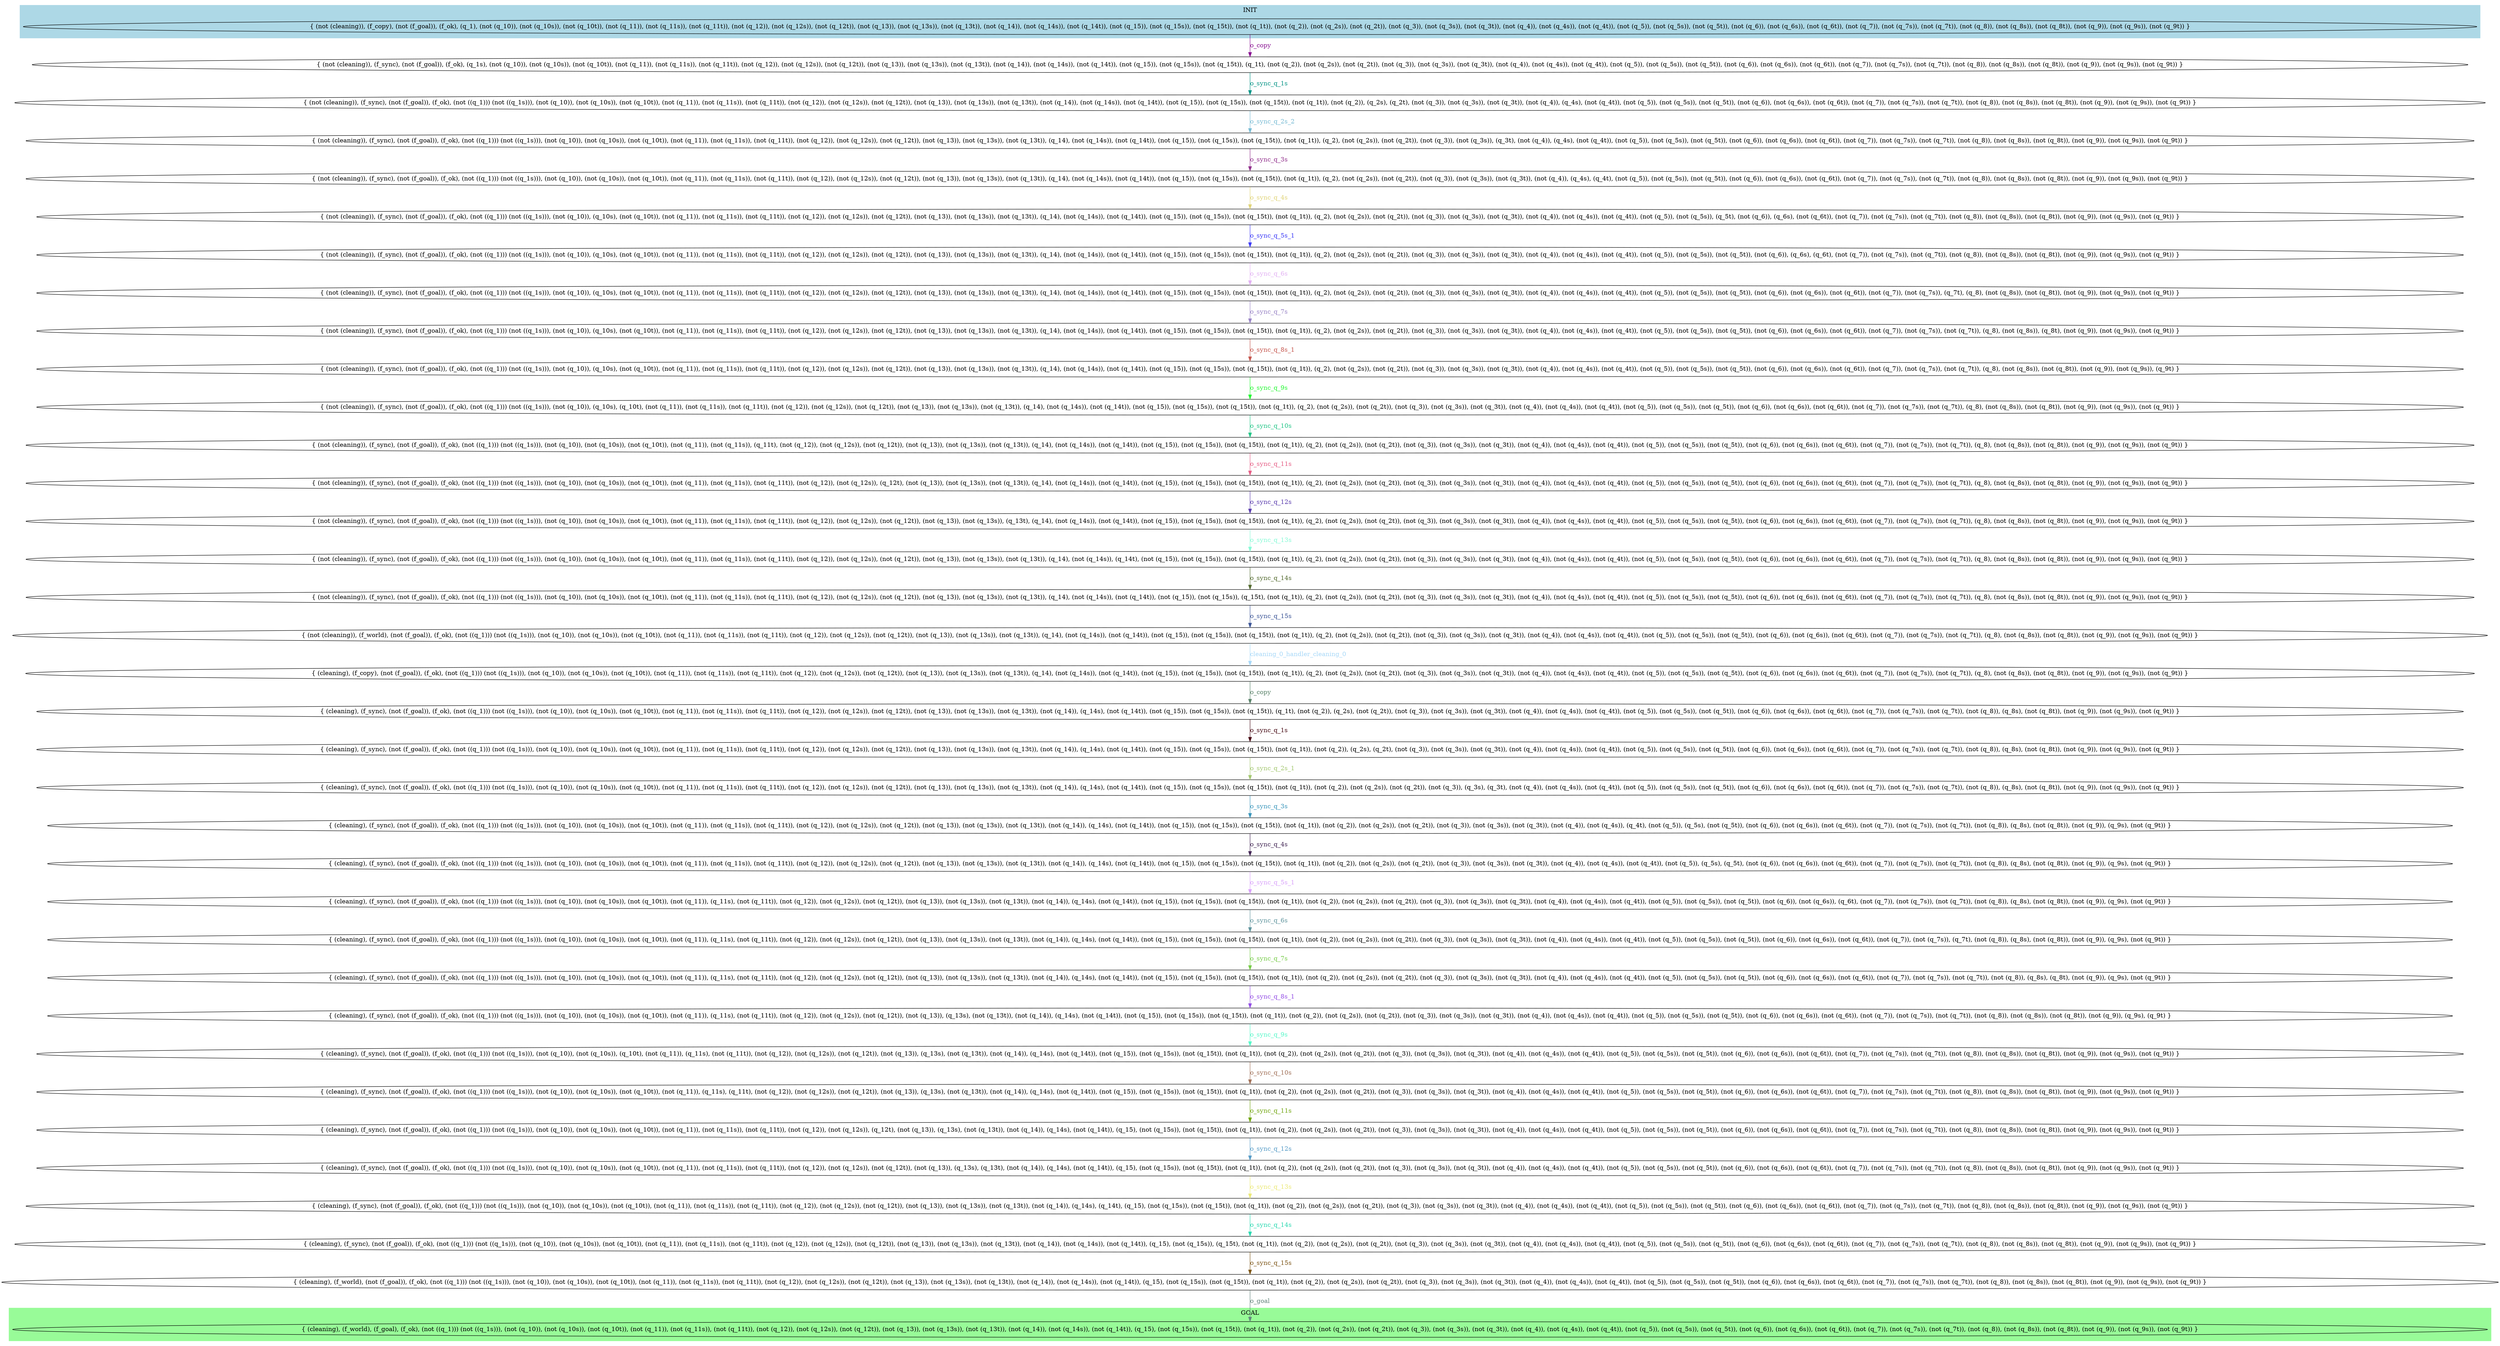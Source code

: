 digraph G {
0 [label="{ (not (cleaning)), (f_copy), (not (f_goal)), (f_ok), (q_1), (not (q_10)), (not (q_10s)), (not (q_10t)), (not (q_11)), (not (q_11s)), (not (q_11t)), (not (q_12)), (not (q_12s)), (not (q_12t)), (not (q_13)), (not (q_13s)), (not (q_13t)), (not (q_14)), (not (q_14s)), (not (q_14t)), (not (q_15)), (not (q_15s)), (not (q_15t)), (not (q_1t)), (not (q_2)), (not (q_2s)), (not (q_2t)), (not (q_3)), (not (q_3s)), (not (q_3t)), (not (q_4)), (not (q_4s)), (not (q_4t)), (not (q_5)), (not (q_5s)), (not (q_5t)), (not (q_6)), (not (q_6s)), (not (q_6t)), (not (q_7)), (not (q_7s)), (not (q_7t)), (not (q_8)), (not (q_8s)), (not (q_8t)), (not (q_9)), (not (q_9s)), (not (q_9t)) }"];
1 [label="{ (not (cleaning)), (f_sync), (not (f_goal)), (f_ok), (q_1s), (not (q_10)), (not (q_10s)), (not (q_10t)), (not (q_11)), (not (q_11s)), (not (q_11t)), (not (q_12)), (not (q_12s)), (not (q_12t)), (not (q_13)), (not (q_13s)), (not (q_13t)), (not (q_14)), (not (q_14s)), (not (q_14t)), (not (q_15)), (not (q_15s)), (not (q_15t)), (q_1t), (not (q_2)), (not (q_2s)), (not (q_2t)), (not (q_3)), (not (q_3s)), (not (q_3t)), (not (q_4)), (not (q_4s)), (not (q_4t)), (not (q_5)), (not (q_5s)), (not (q_5t)), (not (q_6)), (not (q_6s)), (not (q_6t)), (not (q_7)), (not (q_7s)), (not (q_7t)), (not (q_8)), (not (q_8s)), (not (q_8t)), (not (q_9)), (not (q_9s)), (not (q_9t)) }"];
2 [label="{ (not (cleaning)), (f_sync), (not (f_goal)), (f_ok), (not ((q_1))) (not ((q_1s))), (not (q_10)), (not (q_10s)), (not (q_10t)), (not (q_11)), (not (q_11s)), (not (q_11t)), (not (q_12)), (not (q_12s)), (not (q_12t)), (not (q_13)), (not (q_13s)), (not (q_13t)), (not (q_14)), (not (q_14s)), (not (q_14t)), (not (q_15)), (not (q_15s)), (not (q_15t)), (not (q_1t)), (not (q_2)), (q_2s), (q_2t), (not (q_3)), (not (q_3s)), (not (q_3t)), (not (q_4)), (q_4s), (not (q_4t)), (not (q_5)), (not (q_5s)), (not (q_5t)), (not (q_6)), (not (q_6s)), (not (q_6t)), (not (q_7)), (not (q_7s)), (not (q_7t)), (not (q_8)), (not (q_8s)), (not (q_8t)), (not (q_9)), (not (q_9s)), (not (q_9t)) }"];
3 [label="{ (not (cleaning)), (f_sync), (not (f_goal)), (f_ok), (not ((q_1))) (not ((q_1s))), (not (q_10)), (not (q_10s)), (not (q_10t)), (not (q_11)), (not (q_11s)), (not (q_11t)), (not (q_12)), (not (q_12s)), (not (q_12t)), (not (q_13)), (not (q_13s)), (not (q_13t)), (q_14), (not (q_14s)), (not (q_14t)), (not (q_15)), (not (q_15s)), (not (q_15t)), (not (q_1t)), (q_2), (not (q_2s)), (not (q_2t)), (not (q_3)), (not (q_3s)), (q_3t), (not (q_4)), (q_4s), (not (q_4t)), (not (q_5)), (not (q_5s)), (not (q_5t)), (not (q_6)), (not (q_6s)), (not (q_6t)), (not (q_7)), (not (q_7s)), (not (q_7t)), (not (q_8)), (not (q_8s)), (not (q_8t)), (not (q_9)), (not (q_9s)), (not (q_9t)) }"];
4 [label="{ (not (cleaning)), (f_sync), (not (f_goal)), (f_ok), (not ((q_1))) (not ((q_1s))), (not (q_10)), (not (q_10s)), (not (q_10t)), (not (q_11)), (not (q_11s)), (not (q_11t)), (not (q_12)), (not (q_12s)), (not (q_12t)), (not (q_13)), (not (q_13s)), (not (q_13t)), (q_14), (not (q_14s)), (not (q_14t)), (not (q_15)), (not (q_15s)), (not (q_15t)), (not (q_1t)), (q_2), (not (q_2s)), (not (q_2t)), (not (q_3)), (not (q_3s)), (not (q_3t)), (not (q_4)), (q_4s), (q_4t), (not (q_5)), (not (q_5s)), (not (q_5t)), (not (q_6)), (not (q_6s)), (not (q_6t)), (not (q_7)), (not (q_7s)), (not (q_7t)), (not (q_8)), (not (q_8s)), (not (q_8t)), (not (q_9)), (not (q_9s)), (not (q_9t)) }"];
5 [label="{ (not (cleaning)), (f_sync), (not (f_goal)), (f_ok), (not ((q_1))) (not ((q_1s))), (not (q_10)), (q_10s), (not (q_10t)), (not (q_11)), (not (q_11s)), (not (q_11t)), (not (q_12)), (not (q_12s)), (not (q_12t)), (not (q_13)), (not (q_13s)), (not (q_13t)), (q_14), (not (q_14s)), (not (q_14t)), (not (q_15)), (not (q_15s)), (not (q_15t)), (not (q_1t)), (q_2), (not (q_2s)), (not (q_2t)), (not (q_3)), (not (q_3s)), (not (q_3t)), (not (q_4)), (not (q_4s)), (not (q_4t)), (not (q_5)), (not (q_5s)), (q_5t), (not (q_6)), (q_6s), (not (q_6t)), (not (q_7)), (not (q_7s)), (not (q_7t)), (not (q_8)), (not (q_8s)), (not (q_8t)), (not (q_9)), (not (q_9s)), (not (q_9t)) }"];
6 [label="{ (not (cleaning)), (f_sync), (not (f_goal)), (f_ok), (not ((q_1))) (not ((q_1s))), (not (q_10)), (q_10s), (not (q_10t)), (not (q_11)), (not (q_11s)), (not (q_11t)), (not (q_12)), (not (q_12s)), (not (q_12t)), (not (q_13)), (not (q_13s)), (not (q_13t)), (q_14), (not (q_14s)), (not (q_14t)), (not (q_15)), (not (q_15s)), (not (q_15t)), (not (q_1t)), (q_2), (not (q_2s)), (not (q_2t)), (not (q_3)), (not (q_3s)), (not (q_3t)), (not (q_4)), (not (q_4s)), (not (q_4t)), (not (q_5)), (not (q_5s)), (not (q_5t)), (not (q_6)), (q_6s), (q_6t), (not (q_7)), (not (q_7s)), (not (q_7t)), (not (q_8)), (not (q_8s)), (not (q_8t)), (not (q_9)), (not (q_9s)), (not (q_9t)) }"];
7 [label="{ (not (cleaning)), (f_sync), (not (f_goal)), (f_ok), (not ((q_1))) (not ((q_1s))), (not (q_10)), (q_10s), (not (q_10t)), (not (q_11)), (not (q_11s)), (not (q_11t)), (not (q_12)), (not (q_12s)), (not (q_12t)), (not (q_13)), (not (q_13s)), (not (q_13t)), (q_14), (not (q_14s)), (not (q_14t)), (not (q_15)), (not (q_15s)), (not (q_15t)), (not (q_1t)), (q_2), (not (q_2s)), (not (q_2t)), (not (q_3)), (not (q_3s)), (not (q_3t)), (not (q_4)), (not (q_4s)), (not (q_4t)), (not (q_5)), (not (q_5s)), (not (q_5t)), (not (q_6)), (not (q_6s)), (not (q_6t)), (not (q_7)), (not (q_7s)), (q_7t), (q_8), (not (q_8s)), (not (q_8t)), (not (q_9)), (not (q_9s)), (not (q_9t)) }"];
8 [label="{ (not (cleaning)), (f_sync), (not (f_goal)), (f_ok), (not ((q_1))) (not ((q_1s))), (not (q_10)), (q_10s), (not (q_10t)), (not (q_11)), (not (q_11s)), (not (q_11t)), (not (q_12)), (not (q_12s)), (not (q_12t)), (not (q_13)), (not (q_13s)), (not (q_13t)), (q_14), (not (q_14s)), (not (q_14t)), (not (q_15)), (not (q_15s)), (not (q_15t)), (not (q_1t)), (q_2), (not (q_2s)), (not (q_2t)), (not (q_3)), (not (q_3s)), (not (q_3t)), (not (q_4)), (not (q_4s)), (not (q_4t)), (not (q_5)), (not (q_5s)), (not (q_5t)), (not (q_6)), (not (q_6s)), (not (q_6t)), (not (q_7)), (not (q_7s)), (not (q_7t)), (q_8), (not (q_8s)), (q_8t), (not (q_9)), (not (q_9s)), (not (q_9t)) }"];
9 [label="{ (not (cleaning)), (f_sync), (not (f_goal)), (f_ok), (not ((q_1))) (not ((q_1s))), (not (q_10)), (q_10s), (not (q_10t)), (not (q_11)), (not (q_11s)), (not (q_11t)), (not (q_12)), (not (q_12s)), (not (q_12t)), (not (q_13)), (not (q_13s)), (not (q_13t)), (q_14), (not (q_14s)), (not (q_14t)), (not (q_15)), (not (q_15s)), (not (q_15t)), (not (q_1t)), (q_2), (not (q_2s)), (not (q_2t)), (not (q_3)), (not (q_3s)), (not (q_3t)), (not (q_4)), (not (q_4s)), (not (q_4t)), (not (q_5)), (not (q_5s)), (not (q_5t)), (not (q_6)), (not (q_6s)), (not (q_6t)), (not (q_7)), (not (q_7s)), (not (q_7t)), (q_8), (not (q_8s)), (not (q_8t)), (not (q_9)), (not (q_9s)), (q_9t) }"];
10 [label="{ (not (cleaning)), (f_sync), (not (f_goal)), (f_ok), (not ((q_1))) (not ((q_1s))), (not (q_10)), (q_10s), (q_10t), (not (q_11)), (not (q_11s)), (not (q_11t)), (not (q_12)), (not (q_12s)), (not (q_12t)), (not (q_13)), (not (q_13s)), (not (q_13t)), (q_14), (not (q_14s)), (not (q_14t)), (not (q_15)), (not (q_15s)), (not (q_15t)), (not (q_1t)), (q_2), (not (q_2s)), (not (q_2t)), (not (q_3)), (not (q_3s)), (not (q_3t)), (not (q_4)), (not (q_4s)), (not (q_4t)), (not (q_5)), (not (q_5s)), (not (q_5t)), (not (q_6)), (not (q_6s)), (not (q_6t)), (not (q_7)), (not (q_7s)), (not (q_7t)), (q_8), (not (q_8s)), (not (q_8t)), (not (q_9)), (not (q_9s)), (not (q_9t)) }"];
11 [label="{ (not (cleaning)), (f_sync), (not (f_goal)), (f_ok), (not ((q_1))) (not ((q_1s))), (not (q_10)), (not (q_10s)), (not (q_10t)), (not (q_11)), (not (q_11s)), (q_11t), (not (q_12)), (not (q_12s)), (not (q_12t)), (not (q_13)), (not (q_13s)), (not (q_13t)), (q_14), (not (q_14s)), (not (q_14t)), (not (q_15)), (not (q_15s)), (not (q_15t)), (not (q_1t)), (q_2), (not (q_2s)), (not (q_2t)), (not (q_3)), (not (q_3s)), (not (q_3t)), (not (q_4)), (not (q_4s)), (not (q_4t)), (not (q_5)), (not (q_5s)), (not (q_5t)), (not (q_6)), (not (q_6s)), (not (q_6t)), (not (q_7)), (not (q_7s)), (not (q_7t)), (q_8), (not (q_8s)), (not (q_8t)), (not (q_9)), (not (q_9s)), (not (q_9t)) }"];
12 [label="{ (not (cleaning)), (f_sync), (not (f_goal)), (f_ok), (not ((q_1))) (not ((q_1s))), (not (q_10)), (not (q_10s)), (not (q_10t)), (not (q_11)), (not (q_11s)), (not (q_11t)), (not (q_12)), (not (q_12s)), (q_12t), (not (q_13)), (not (q_13s)), (not (q_13t)), (q_14), (not (q_14s)), (not (q_14t)), (not (q_15)), (not (q_15s)), (not (q_15t)), (not (q_1t)), (q_2), (not (q_2s)), (not (q_2t)), (not (q_3)), (not (q_3s)), (not (q_3t)), (not (q_4)), (not (q_4s)), (not (q_4t)), (not (q_5)), (not (q_5s)), (not (q_5t)), (not (q_6)), (not (q_6s)), (not (q_6t)), (not (q_7)), (not (q_7s)), (not (q_7t)), (q_8), (not (q_8s)), (not (q_8t)), (not (q_9)), (not (q_9s)), (not (q_9t)) }"];
13 [label="{ (not (cleaning)), (f_sync), (not (f_goal)), (f_ok), (not ((q_1))) (not ((q_1s))), (not (q_10)), (not (q_10s)), (not (q_10t)), (not (q_11)), (not (q_11s)), (not (q_11t)), (not (q_12)), (not (q_12s)), (not (q_12t)), (not (q_13)), (not (q_13s)), (q_13t), (q_14), (not (q_14s)), (not (q_14t)), (not (q_15)), (not (q_15s)), (not (q_15t)), (not (q_1t)), (q_2), (not (q_2s)), (not (q_2t)), (not (q_3)), (not (q_3s)), (not (q_3t)), (not (q_4)), (not (q_4s)), (not (q_4t)), (not (q_5)), (not (q_5s)), (not (q_5t)), (not (q_6)), (not (q_6s)), (not (q_6t)), (not (q_7)), (not (q_7s)), (not (q_7t)), (q_8), (not (q_8s)), (not (q_8t)), (not (q_9)), (not (q_9s)), (not (q_9t)) }"];
14 [label="{ (not (cleaning)), (f_sync), (not (f_goal)), (f_ok), (not ((q_1))) (not ((q_1s))), (not (q_10)), (not (q_10s)), (not (q_10t)), (not (q_11)), (not (q_11s)), (not (q_11t)), (not (q_12)), (not (q_12s)), (not (q_12t)), (not (q_13)), (not (q_13s)), (not (q_13t)), (q_14), (not (q_14s)), (q_14t), (not (q_15)), (not (q_15s)), (not (q_15t)), (not (q_1t)), (q_2), (not (q_2s)), (not (q_2t)), (not (q_3)), (not (q_3s)), (not (q_3t)), (not (q_4)), (not (q_4s)), (not (q_4t)), (not (q_5)), (not (q_5s)), (not (q_5t)), (not (q_6)), (not (q_6s)), (not (q_6t)), (not (q_7)), (not (q_7s)), (not (q_7t)), (q_8), (not (q_8s)), (not (q_8t)), (not (q_9)), (not (q_9s)), (not (q_9t)) }"];
15 [label="{ (not (cleaning)), (f_sync), (not (f_goal)), (f_ok), (not ((q_1))) (not ((q_1s))), (not (q_10)), (not (q_10s)), (not (q_10t)), (not (q_11)), (not (q_11s)), (not (q_11t)), (not (q_12)), (not (q_12s)), (not (q_12t)), (not (q_13)), (not (q_13s)), (not (q_13t)), (q_14), (not (q_14s)), (not (q_14t)), (not (q_15)), (not (q_15s)), (q_15t), (not (q_1t)), (q_2), (not (q_2s)), (not (q_2t)), (not (q_3)), (not (q_3s)), (not (q_3t)), (not (q_4)), (not (q_4s)), (not (q_4t)), (not (q_5)), (not (q_5s)), (not (q_5t)), (not (q_6)), (not (q_6s)), (not (q_6t)), (not (q_7)), (not (q_7s)), (not (q_7t)), (q_8), (not (q_8s)), (not (q_8t)), (not (q_9)), (not (q_9s)), (not (q_9t)) }"];
16 [label="{ (not (cleaning)), (f_world), (not (f_goal)), (f_ok), (not ((q_1))) (not ((q_1s))), (not (q_10)), (not (q_10s)), (not (q_10t)), (not (q_11)), (not (q_11s)), (not (q_11t)), (not (q_12)), (not (q_12s)), (not (q_12t)), (not (q_13)), (not (q_13s)), (not (q_13t)), (q_14), (not (q_14s)), (not (q_14t)), (not (q_15)), (not (q_15s)), (not (q_15t)), (not (q_1t)), (q_2), (not (q_2s)), (not (q_2t)), (not (q_3)), (not (q_3s)), (not (q_3t)), (not (q_4)), (not (q_4s)), (not (q_4t)), (not (q_5)), (not (q_5s)), (not (q_5t)), (not (q_6)), (not (q_6s)), (not (q_6t)), (not (q_7)), (not (q_7s)), (not (q_7t)), (q_8), (not (q_8s)), (not (q_8t)), (not (q_9)), (not (q_9s)), (not (q_9t)) }"];
17 [label="{ (cleaning), (f_copy), (not (f_goal)), (f_ok), (not ((q_1))) (not ((q_1s))), (not (q_10)), (not (q_10s)), (not (q_10t)), (not (q_11)), (not (q_11s)), (not (q_11t)), (not (q_12)), (not (q_12s)), (not (q_12t)), (not (q_13)), (not (q_13s)), (not (q_13t)), (q_14), (not (q_14s)), (not (q_14t)), (not (q_15)), (not (q_15s)), (not (q_15t)), (not (q_1t)), (q_2), (not (q_2s)), (not (q_2t)), (not (q_3)), (not (q_3s)), (not (q_3t)), (not (q_4)), (not (q_4s)), (not (q_4t)), (not (q_5)), (not (q_5s)), (not (q_5t)), (not (q_6)), (not (q_6s)), (not (q_6t)), (not (q_7)), (not (q_7s)), (not (q_7t)), (q_8), (not (q_8s)), (not (q_8t)), (not (q_9)), (not (q_9s)), (not (q_9t)) }"];
18 [label="{ (cleaning), (f_sync), (not (f_goal)), (f_ok), (not ((q_1))) (not ((q_1s))), (not (q_10)), (not (q_10s)), (not (q_10t)), (not (q_11)), (not (q_11s)), (not (q_11t)), (not (q_12)), (not (q_12s)), (not (q_12t)), (not (q_13)), (not (q_13s)), (not (q_13t)), (not (q_14)), (q_14s), (not (q_14t)), (not (q_15)), (not (q_15s)), (not (q_15t)), (q_1t), (not (q_2)), (q_2s), (not (q_2t)), (not (q_3)), (not (q_3s)), (not (q_3t)), (not (q_4)), (not (q_4s)), (not (q_4t)), (not (q_5)), (not (q_5s)), (not (q_5t)), (not (q_6)), (not (q_6s)), (not (q_6t)), (not (q_7)), (not (q_7s)), (not (q_7t)), (not (q_8)), (q_8s), (not (q_8t)), (not (q_9)), (not (q_9s)), (not (q_9t)) }"];
19 [label="{ (cleaning), (f_sync), (not (f_goal)), (f_ok), (not ((q_1))) (not ((q_1s))), (not (q_10)), (not (q_10s)), (not (q_10t)), (not (q_11)), (not (q_11s)), (not (q_11t)), (not (q_12)), (not (q_12s)), (not (q_12t)), (not (q_13)), (not (q_13s)), (not (q_13t)), (not (q_14)), (q_14s), (not (q_14t)), (not (q_15)), (not (q_15s)), (not (q_15t)), (not (q_1t)), (not (q_2)), (q_2s), (q_2t), (not (q_3)), (not (q_3s)), (not (q_3t)), (not (q_4)), (not (q_4s)), (not (q_4t)), (not (q_5)), (not (q_5s)), (not (q_5t)), (not (q_6)), (not (q_6s)), (not (q_6t)), (not (q_7)), (not (q_7s)), (not (q_7t)), (not (q_8)), (q_8s), (not (q_8t)), (not (q_9)), (not (q_9s)), (not (q_9t)) }"];
20 [label="{ (cleaning), (f_sync), (not (f_goal)), (f_ok), (not ((q_1))) (not ((q_1s))), (not (q_10)), (not (q_10s)), (not (q_10t)), (not (q_11)), (not (q_11s)), (not (q_11t)), (not (q_12)), (not (q_12s)), (not (q_12t)), (not (q_13)), (not (q_13s)), (not (q_13t)), (not (q_14)), (q_14s), (not (q_14t)), (not (q_15)), (not (q_15s)), (not (q_15t)), (not (q_1t)), (not (q_2)), (not (q_2s)), (not (q_2t)), (not (q_3)), (q_3s), (q_3t), (not (q_4)), (not (q_4s)), (not (q_4t)), (not (q_5)), (not (q_5s)), (not (q_5t)), (not (q_6)), (not (q_6s)), (not (q_6t)), (not (q_7)), (not (q_7s)), (not (q_7t)), (not (q_8)), (q_8s), (not (q_8t)), (not (q_9)), (not (q_9s)), (not (q_9t)) }"];
21 [label="{ (cleaning), (f_sync), (not (f_goal)), (f_ok), (not ((q_1))) (not ((q_1s))), (not (q_10)), (not (q_10s)), (not (q_10t)), (not (q_11)), (not (q_11s)), (not (q_11t)), (not (q_12)), (not (q_12s)), (not (q_12t)), (not (q_13)), (not (q_13s)), (not (q_13t)), (not (q_14)), (q_14s), (not (q_14t)), (not (q_15)), (not (q_15s)), (not (q_15t)), (not (q_1t)), (not (q_2)), (not (q_2s)), (not (q_2t)), (not (q_3)), (not (q_3s)), (not (q_3t)), (not (q_4)), (not (q_4s)), (q_4t), (not (q_5)), (q_5s), (not (q_5t)), (not (q_6)), (not (q_6s)), (not (q_6t)), (not (q_7)), (not (q_7s)), (not (q_7t)), (not (q_8)), (q_8s), (not (q_8t)), (not (q_9)), (q_9s), (not (q_9t)) }"];
22 [label="{ (cleaning), (f_sync), (not (f_goal)), (f_ok), (not ((q_1))) (not ((q_1s))), (not (q_10)), (not (q_10s)), (not (q_10t)), (not (q_11)), (not (q_11s)), (not (q_11t)), (not (q_12)), (not (q_12s)), (not (q_12t)), (not (q_13)), (not (q_13s)), (not (q_13t)), (not (q_14)), (q_14s), (not (q_14t)), (not (q_15)), (not (q_15s)), (not (q_15t)), (not (q_1t)), (not (q_2)), (not (q_2s)), (not (q_2t)), (not (q_3)), (not (q_3s)), (not (q_3t)), (not (q_4)), (not (q_4s)), (not (q_4t)), (not (q_5)), (q_5s), (q_5t), (not (q_6)), (not (q_6s)), (not (q_6t)), (not (q_7)), (not (q_7s)), (not (q_7t)), (not (q_8)), (q_8s), (not (q_8t)), (not (q_9)), (q_9s), (not (q_9t)) }"];
23 [label="{ (cleaning), (f_sync), (not (f_goal)), (f_ok), (not ((q_1))) (not ((q_1s))), (not (q_10)), (not (q_10s)), (not (q_10t)), (not (q_11)), (q_11s), (not (q_11t)), (not (q_12)), (not (q_12s)), (not (q_12t)), (not (q_13)), (not (q_13s)), (not (q_13t)), (not (q_14)), (q_14s), (not (q_14t)), (not (q_15)), (not (q_15s)), (not (q_15t)), (not (q_1t)), (not (q_2)), (not (q_2s)), (not (q_2t)), (not (q_3)), (not (q_3s)), (not (q_3t)), (not (q_4)), (not (q_4s)), (not (q_4t)), (not (q_5)), (not (q_5s)), (not (q_5t)), (not (q_6)), (not (q_6s)), (q_6t), (not (q_7)), (not (q_7s)), (not (q_7t)), (not (q_8)), (q_8s), (not (q_8t)), (not (q_9)), (q_9s), (not (q_9t)) }"];
24 [label="{ (cleaning), (f_sync), (not (f_goal)), (f_ok), (not ((q_1))) (not ((q_1s))), (not (q_10)), (not (q_10s)), (not (q_10t)), (not (q_11)), (q_11s), (not (q_11t)), (not (q_12)), (not (q_12s)), (not (q_12t)), (not (q_13)), (not (q_13s)), (not (q_13t)), (not (q_14)), (q_14s), (not (q_14t)), (not (q_15)), (not (q_15s)), (not (q_15t)), (not (q_1t)), (not (q_2)), (not (q_2s)), (not (q_2t)), (not (q_3)), (not (q_3s)), (not (q_3t)), (not (q_4)), (not (q_4s)), (not (q_4t)), (not (q_5)), (not (q_5s)), (not (q_5t)), (not (q_6)), (not (q_6s)), (not (q_6t)), (not (q_7)), (not (q_7s)), (q_7t), (not (q_8)), (q_8s), (not (q_8t)), (not (q_9)), (q_9s), (not (q_9t)) }"];
25 [label="{ (cleaning), (f_sync), (not (f_goal)), (f_ok), (not ((q_1))) (not ((q_1s))), (not (q_10)), (not (q_10s)), (not (q_10t)), (not (q_11)), (q_11s), (not (q_11t)), (not (q_12)), (not (q_12s)), (not (q_12t)), (not (q_13)), (not (q_13s)), (not (q_13t)), (not (q_14)), (q_14s), (not (q_14t)), (not (q_15)), (not (q_15s)), (not (q_15t)), (not (q_1t)), (not (q_2)), (not (q_2s)), (not (q_2t)), (not (q_3)), (not (q_3s)), (not (q_3t)), (not (q_4)), (not (q_4s)), (not (q_4t)), (not (q_5)), (not (q_5s)), (not (q_5t)), (not (q_6)), (not (q_6s)), (not (q_6t)), (not (q_7)), (not (q_7s)), (not (q_7t)), (not (q_8)), (q_8s), (q_8t), (not (q_9)), (q_9s), (not (q_9t)) }"];
26 [label="{ (cleaning), (f_sync), (not (f_goal)), (f_ok), (not ((q_1))) (not ((q_1s))), (not (q_10)), (not (q_10s)), (not (q_10t)), (not (q_11)), (q_11s), (not (q_11t)), (not (q_12)), (not (q_12s)), (not (q_12t)), (not (q_13)), (q_13s), (not (q_13t)), (not (q_14)), (q_14s), (not (q_14t)), (not (q_15)), (not (q_15s)), (not (q_15t)), (not (q_1t)), (not (q_2)), (not (q_2s)), (not (q_2t)), (not (q_3)), (not (q_3s)), (not (q_3t)), (not (q_4)), (not (q_4s)), (not (q_4t)), (not (q_5)), (not (q_5s)), (not (q_5t)), (not (q_6)), (not (q_6s)), (not (q_6t)), (not (q_7)), (not (q_7s)), (not (q_7t)), (not (q_8)), (not (q_8s)), (not (q_8t)), (not (q_9)), (q_9s), (q_9t) }"];
27 [label="{ (cleaning), (f_sync), (not (f_goal)), (f_ok), (not ((q_1))) (not ((q_1s))), (not (q_10)), (not (q_10s)), (q_10t), (not (q_11)), (q_11s), (not (q_11t)), (not (q_12)), (not (q_12s)), (not (q_12t)), (not (q_13)), (q_13s), (not (q_13t)), (not (q_14)), (q_14s), (not (q_14t)), (not (q_15)), (not (q_15s)), (not (q_15t)), (not (q_1t)), (not (q_2)), (not (q_2s)), (not (q_2t)), (not (q_3)), (not (q_3s)), (not (q_3t)), (not (q_4)), (not (q_4s)), (not (q_4t)), (not (q_5)), (not (q_5s)), (not (q_5t)), (not (q_6)), (not (q_6s)), (not (q_6t)), (not (q_7)), (not (q_7s)), (not (q_7t)), (not (q_8)), (not (q_8s)), (not (q_8t)), (not (q_9)), (not (q_9s)), (not (q_9t)) }"];
28 [label="{ (cleaning), (f_sync), (not (f_goal)), (f_ok), (not ((q_1))) (not ((q_1s))), (not (q_10)), (not (q_10s)), (not (q_10t)), (not (q_11)), (q_11s), (q_11t), (not (q_12)), (not (q_12s)), (not (q_12t)), (not (q_13)), (q_13s), (not (q_13t)), (not (q_14)), (q_14s), (not (q_14t)), (not (q_15)), (not (q_15s)), (not (q_15t)), (not (q_1t)), (not (q_2)), (not (q_2s)), (not (q_2t)), (not (q_3)), (not (q_3s)), (not (q_3t)), (not (q_4)), (not (q_4s)), (not (q_4t)), (not (q_5)), (not (q_5s)), (not (q_5t)), (not (q_6)), (not (q_6s)), (not (q_6t)), (not (q_7)), (not (q_7s)), (not (q_7t)), (not (q_8)), (not (q_8s)), (not (q_8t)), (not (q_9)), (not (q_9s)), (not (q_9t)) }"];
29 [label="{ (cleaning), (f_sync), (not (f_goal)), (f_ok), (not ((q_1))) (not ((q_1s))), (not (q_10)), (not (q_10s)), (not (q_10t)), (not (q_11)), (not (q_11s)), (not (q_11t)), (not (q_12)), (not (q_12s)), (q_12t), (not (q_13)), (q_13s), (not (q_13t)), (not (q_14)), (q_14s), (not (q_14t)), (q_15), (not (q_15s)), (not (q_15t)), (not (q_1t)), (not (q_2)), (not (q_2s)), (not (q_2t)), (not (q_3)), (not (q_3s)), (not (q_3t)), (not (q_4)), (not (q_4s)), (not (q_4t)), (not (q_5)), (not (q_5s)), (not (q_5t)), (not (q_6)), (not (q_6s)), (not (q_6t)), (not (q_7)), (not (q_7s)), (not (q_7t)), (not (q_8)), (not (q_8s)), (not (q_8t)), (not (q_9)), (not (q_9s)), (not (q_9t)) }"];
30 [label="{ (cleaning), (f_sync), (not (f_goal)), (f_ok), (not ((q_1))) (not ((q_1s))), (not (q_10)), (not (q_10s)), (not (q_10t)), (not (q_11)), (not (q_11s)), (not (q_11t)), (not (q_12)), (not (q_12s)), (not (q_12t)), (not (q_13)), (q_13s), (q_13t), (not (q_14)), (q_14s), (not (q_14t)), (q_15), (not (q_15s)), (not (q_15t)), (not (q_1t)), (not (q_2)), (not (q_2s)), (not (q_2t)), (not (q_3)), (not (q_3s)), (not (q_3t)), (not (q_4)), (not (q_4s)), (not (q_4t)), (not (q_5)), (not (q_5s)), (not (q_5t)), (not (q_6)), (not (q_6s)), (not (q_6t)), (not (q_7)), (not (q_7s)), (not (q_7t)), (not (q_8)), (not (q_8s)), (not (q_8t)), (not (q_9)), (not (q_9s)), (not (q_9t)) }"];
31 [label="{ (cleaning), (f_sync), (not (f_goal)), (f_ok), (not ((q_1))) (not ((q_1s))), (not (q_10)), (not (q_10s)), (not (q_10t)), (not (q_11)), (not (q_11s)), (not (q_11t)), (not (q_12)), (not (q_12s)), (not (q_12t)), (not (q_13)), (not (q_13s)), (not (q_13t)), (not (q_14)), (q_14s), (q_14t), (q_15), (not (q_15s)), (not (q_15t)), (not (q_1t)), (not (q_2)), (not (q_2s)), (not (q_2t)), (not (q_3)), (not (q_3s)), (not (q_3t)), (not (q_4)), (not (q_4s)), (not (q_4t)), (not (q_5)), (not (q_5s)), (not (q_5t)), (not (q_6)), (not (q_6s)), (not (q_6t)), (not (q_7)), (not (q_7s)), (not (q_7t)), (not (q_8)), (not (q_8s)), (not (q_8t)), (not (q_9)), (not (q_9s)), (not (q_9t)) }"];
32 [label="{ (cleaning), (f_sync), (not (f_goal)), (f_ok), (not ((q_1))) (not ((q_1s))), (not (q_10)), (not (q_10s)), (not (q_10t)), (not (q_11)), (not (q_11s)), (not (q_11t)), (not (q_12)), (not (q_12s)), (not (q_12t)), (not (q_13)), (not (q_13s)), (not (q_13t)), (not (q_14)), (not (q_14s)), (not (q_14t)), (q_15), (not (q_15s)), (q_15t), (not (q_1t)), (not (q_2)), (not (q_2s)), (not (q_2t)), (not (q_3)), (not (q_3s)), (not (q_3t)), (not (q_4)), (not (q_4s)), (not (q_4t)), (not (q_5)), (not (q_5s)), (not (q_5t)), (not (q_6)), (not (q_6s)), (not (q_6t)), (not (q_7)), (not (q_7s)), (not (q_7t)), (not (q_8)), (not (q_8s)), (not (q_8t)), (not (q_9)), (not (q_9s)), (not (q_9t)) }"];
33 [label="{ (cleaning), (f_world), (not (f_goal)), (f_ok), (not ((q_1))) (not ((q_1s))), (not (q_10)), (not (q_10s)), (not (q_10t)), (not (q_11)), (not (q_11s)), (not (q_11t)), (not (q_12)), (not (q_12s)), (not (q_12t)), (not (q_13)), (not (q_13s)), (not (q_13t)), (not (q_14)), (not (q_14s)), (not (q_14t)), (q_15), (not (q_15s)), (not (q_15t)), (not (q_1t)), (not (q_2)), (not (q_2s)), (not (q_2t)), (not (q_3)), (not (q_3s)), (not (q_3t)), (not (q_4)), (not (q_4s)), (not (q_4t)), (not (q_5)), (not (q_5s)), (not (q_5t)), (not (q_6)), (not (q_6s)), (not (q_6t)), (not (q_7)), (not (q_7s)), (not (q_7t)), (not (q_8)), (not (q_8s)), (not (q_8t)), (not (q_9)), (not (q_9s)), (not (q_9t)) }"];
34 [label="{ (cleaning), (f_world), (f_goal), (f_ok), (not ((q_1))) (not ((q_1s))), (not (q_10)), (not (q_10s)), (not (q_10t)), (not (q_11)), (not (q_11s)), (not (q_11t)), (not (q_12)), (not (q_12s)), (not (q_12t)), (not (q_13)), (not (q_13s)), (not (q_13t)), (not (q_14)), (not (q_14s)), (not (q_14t)), (q_15), (not (q_15s)), (not (q_15t)), (not (q_1t)), (not (q_2)), (not (q_2s)), (not (q_2t)), (not (q_3)), (not (q_3s)), (not (q_3t)), (not (q_4)), (not (q_4s)), (not (q_4t)), (not (q_5)), (not (q_5s)), (not (q_5t)), (not (q_6)), (not (q_6s)), (not (q_6t)), (not (q_7)), (not (q_7s)), (not (q_7t)), (not (q_8)), (not (q_8s)), (not (q_8t)), (not (q_9)), (not (q_9s)), (not (q_9t)) }"];
0 -> 1 [label="o_copy", color="#8A1493", fontcolor="#8A1493"];
1 -> 2 [label="o_sync_q_1s", color="#089587", fontcolor="#089587"];
2 -> 3 [label="o_sync_q_2s_2", color="#78BBD4", fontcolor="#78BBD4"];
3 -> 4 [label="o_sync_q_3s", color="#92328D", fontcolor="#92328D"];
4 -> 5 [label="o_sync_q_4s", color="#E0D479", fontcolor="#E0D479"];
5 -> 6 [label="o_sync_q_5s_1", color="#3E3CF7", fontcolor="#3E3CF7"];
6 -> 7 [label="o_sync_q_6s", color="#E2B1F3", fontcolor="#E2B1F3"];
7 -> 8 [label="o_sync_q_7s", color="#9984C6", fontcolor="#9984C6"];
8 -> 9 [label="o_sync_q_8s_1", color="#C5564E", fontcolor="#C5564E"];
9 -> 10 [label="o_sync_q_9s", color="#26F734", fontcolor="#26F734"];
10 -> 11 [label="o_sync_q_10s", color="#24C688", fontcolor="#24C688"];
11 -> 12 [label="o_sync_q_11s", color="#E65E86", fontcolor="#E65E86"];
12 -> 13 [label="o_sync_q_12s", color="#5B3DAE", fontcolor="#5B3DAE"];
13 -> 14 [label="o_sync_q_13s", color="#88F9D6", fontcolor="#88F9D6"];
14 -> 15 [label="o_sync_q_14s", color="#556C31", fontcolor="#556C31"];
15 -> 16 [label="o_sync_q_15s", color="#3E5798", fontcolor="#3E5798"];
16 -> 17 [label="cleaning_0_handler_cleaning_0", color="#A7D8F8", fontcolor="#A7D8F8"];
17 -> 18 [label="o_copy", color="#5A836A", fontcolor="#5A836A"];
18 -> 19 [label="o_sync_q_1s", color="#490D17", fontcolor="#490D17"];
19 -> 20 [label="o_sync_q_2s_1", color="#A4C871", fontcolor="#A4C871"];
20 -> 21 [label="o_sync_q_3s", color="#3A96BB", fontcolor="#3A96BB"];
21 -> 22 [label="o_sync_q_4s", color="#432755", fontcolor="#432755"];
22 -> 23 [label="o_sync_q_5s_1", color="#D9A2FA", fontcolor="#D9A2FA"];
23 -> 24 [label="o_sync_q_6s", color="#61959E", fontcolor="#61959E"];
24 -> 25 [label="o_sync_q_7s", color="#77CC49", fontcolor="#77CC49"];
25 -> 26 [label="o_sync_q_8s_1", color="#944FE5", fontcolor="#944FE5"];
26 -> 27 [label="o_sync_q_9s", color="#57F7C9", fontcolor="#57F7C9"];
27 -> 28 [label="o_sync_q_10s", color="#A2725A", fontcolor="#A2725A"];
28 -> 29 [label="o_sync_q_11s", color="#72A612", fontcolor="#72A612"];
29 -> 30 [label="o_sync_q_12s", color="#579CC7", fontcolor="#579CC7"];
30 -> 31 [label="o_sync_q_13s", color="#EBE977", fontcolor="#EBE977"];
31 -> 32 [label="o_sync_q_14s", color="#2BD9B1", fontcolor="#2BD9B1"];
32 -> 33 [label="o_sync_q_15s", color="#7E5719", fontcolor="#7E5719"];
33 -> 34 [label="o_goal", color="#63857C", fontcolor="#63857C"];
subgraph cluster_goal_34 {
style=filled;
color=palegreen;
34;
label="GOAL";
}
subgraph cluster_init {
style=filled;
color=lightblue;
0;
label="INIT";
}
}
